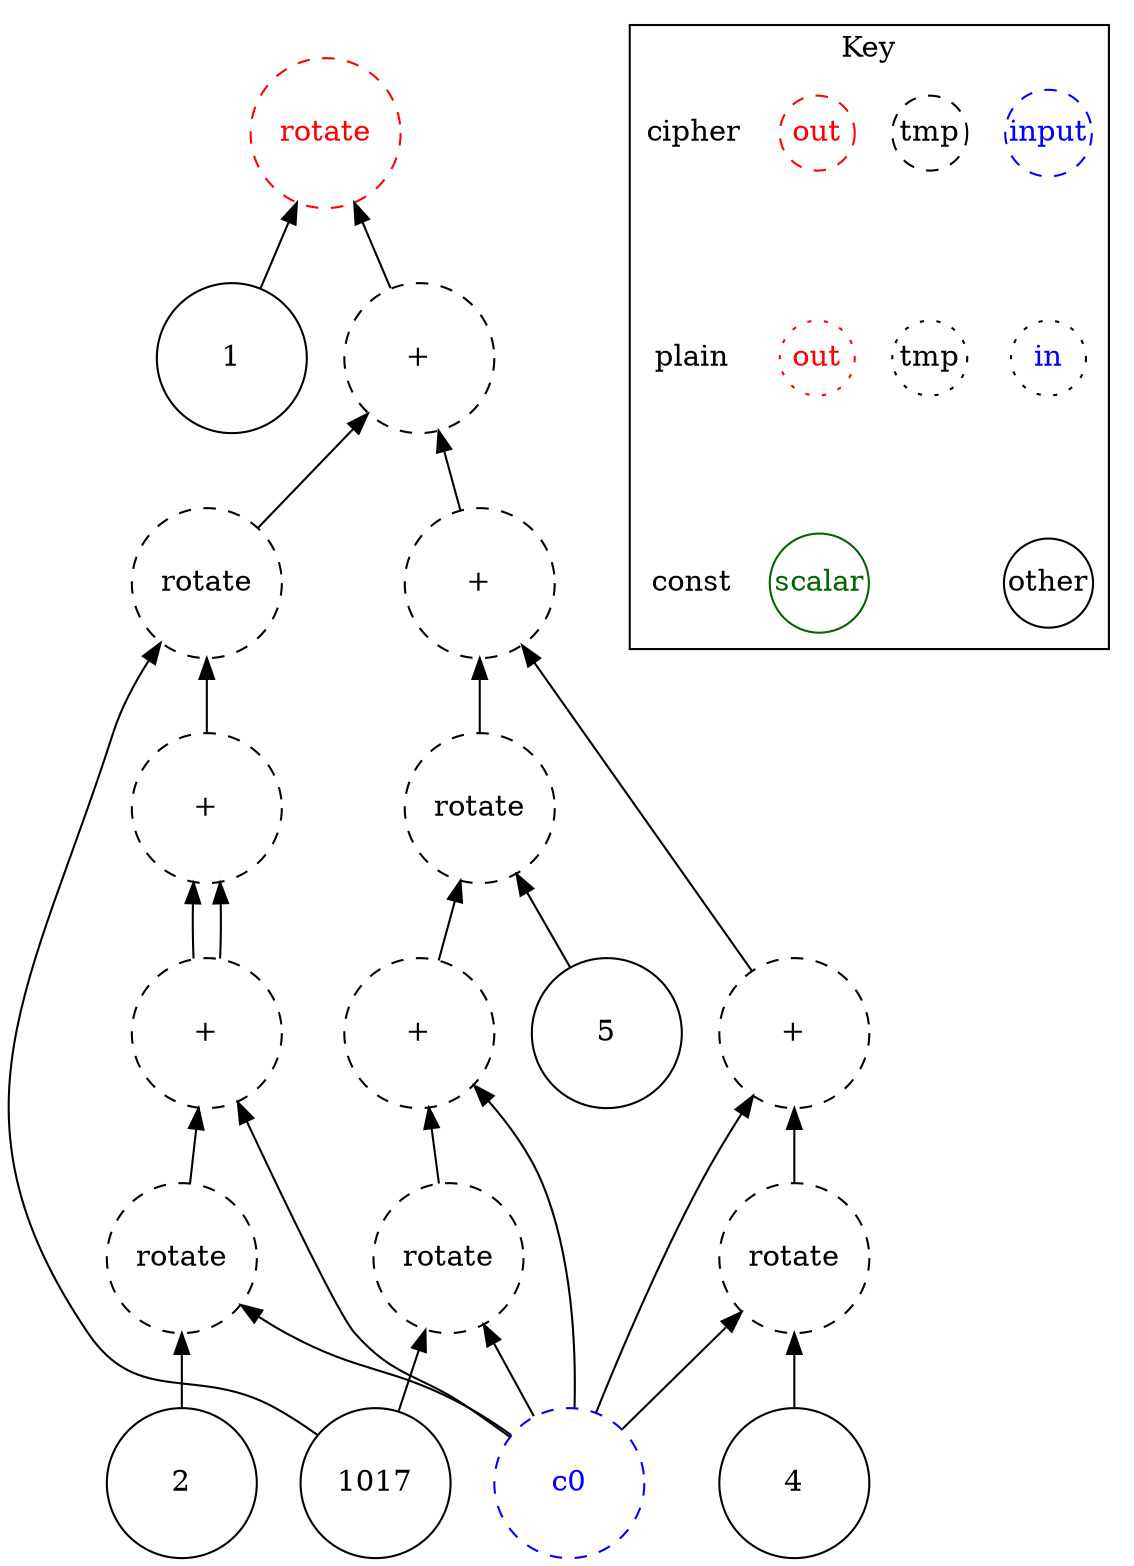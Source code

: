 digraph "gx_kernel" {
node [shape=circle width=1 margin=0]
edge [dir=back]
1 [label="1" style=solid]
1017 [label="1017" style=solid]
ciphertext0 [label="c0" style=dashed color=blue fontcolor=blue]
2 [label="2" style=solid]
ciphertext22 [label="rotate" style=dashed]
ciphertext22 -> ciphertext0
ciphertext22 -> 2
ciphertext23 [label="+" style=dashed]
ciphertext23 -> ciphertext22
ciphertext23 -> ciphertext0
ciphertext25 [label="+" style=dashed]
ciphertext25 -> ciphertext23
ciphertext25 -> ciphertext23
ciphertext44 [label="rotate" style=dashed]
ciphertext44 -> ciphertext25
ciphertext44 -> 1017
5 [label="5" style=solid]
ciphertext29 [label="rotate" style=dashed]
ciphertext29 -> ciphertext0
ciphertext29 -> 1017
ciphertext30 [label="+" style=dashed]
ciphertext30 -> ciphertext0
ciphertext30 -> ciphertext29
ciphertext39 [label="rotate" style=dashed]
ciphertext39 -> ciphertext30
ciphertext39 -> 5
4 [label="4" style=solid]
ciphertext34 [label="rotate" style=dashed]
ciphertext34 -> ciphertext0
ciphertext34 -> 4
ciphertext35 [label="+" style=dashed]
ciphertext35 -> ciphertext0
ciphertext35 -> ciphertext34
ciphertext40 [label="+" style=dashed]
ciphertext40 -> ciphertext35
ciphertext40 -> ciphertext39
ciphertext45 [label="+" style=dashed]
ciphertext45 -> ciphertext40
ciphertext45 -> ciphertext44
ciphertext12 [label="rotate" style=dashed color=red fontcolor=red]
ciphertext12 -> ciphertext45
ciphertext12 -> 1
subgraph cluster_key {
    graph[label="Key"]
    node [width=0.5]
    edge [dir=forward style=invis]
    in_cipher [label=input color=blue fontcolor=blue style=dashed]
    tmp_cipher [label=tmp color=black fontcolor=black style=dashed]
    out_cipher [label=out color=red fontcolor=red style=dashed]
    cipher [shape=plain]

    in_plain [label=in icolor=blue fontcolor=blue style=dotted]
    tmp_plain [label=tmp color=black fontcolor=black style=dotted]
    out_plain [label=out color=red fontcolor=red style=dotted]
    plain [shape=plain]
    
    other [color=black fontcolor=black style=solid]
    scalar [color=darkgreen fontcolor=darkgreen style=solid]
    const[shape=plain]
    
    cipher -> plain
    plain -> const
    out_cipher -> out_plain
    in_cipher -> in_plain
    tmp_cipher -> tmp_plain
    in_plain -> other
    out_plain -> scalar
}
}
